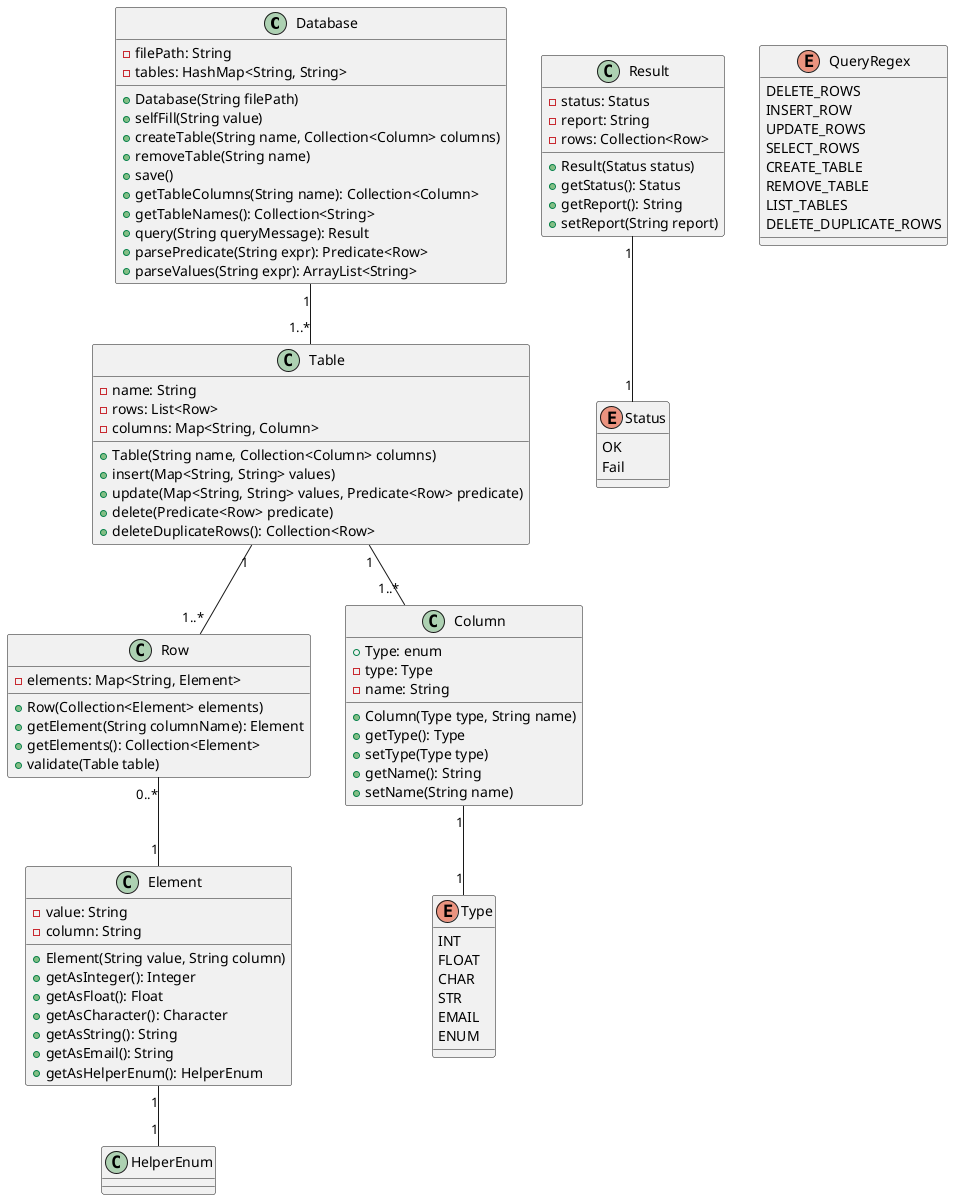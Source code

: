 @startuml

class Database {
    - filePath: String
    - tables: HashMap<String, String>
    
    + Database(String filePath)
    + selfFill(String value)
    + createTable(String name, Collection<Column> columns)
    + removeTable(String name)
    + save()
    + getTableColumns(String name): Collection<Column>
    + getTableNames(): Collection<String>
    + query(String queryMessage): Result
    + parsePredicate(String expr): Predicate<Row>
    + parseValues(String expr): ArrayList<String>
}

class Table {
    - name: String
    - rows: List<Row>
    - columns: Map<String, Column>
    
    + Table(String name, Collection<Column> columns)
    + insert(Map<String, String> values)
    + update(Map<String, String> values, Predicate<Row> predicate)
    + delete(Predicate<Row> predicate)
    ' + select(Collection<Column> columns, Predicate<Row> predicate): Collection<Row>
    ' + getColumn(String name): Column
    ' + getColumns(): Collection<Column>
    + deleteDuplicateRows(): Collection<Row>
}

class Row {
    - elements: Map<String, Element>
    
    + Row(Collection<Element> elements)
    + getElement(String columnName): Element
    + getElements(): Collection<Element>
    + validate(Table table)
}

class Column {
    + Type: enum
    - type: Type
    - name: String
    
    + Column(Type type, String name)
    + getType(): Type
    + setType(Type type)
    + getName(): String
    + setName(String name)
}

class Element {
    - value: String
    - column: String
    
    + Element(String value, String column)
    + getAsInteger(): Integer
    + getAsFloat(): Float
    + getAsCharacter(): Character
    + getAsString(): String
    + getAsEmail(): String
    + getAsHelperEnum(): HelperEnum
}

enum Type {
    INT
    FLOAT
    CHAR
    STR
    EMAIL
    ENUM
}

class Result {
    - status: Status
    - report: String
    - rows: Collection<Row>
    
    + Result(Status status)
    + getStatus(): Status
    + getReport(): String
    + setReport(String report)
}

enum Status {
    OK
    Fail
}

enum QueryRegex {
    DELETE_ROWS
    INSERT_ROW
    UPDATE_ROWS
    SELECT_ROWS
    CREATE_TABLE
    REMOVE_TABLE
    LIST_TABLES
    DELETE_DUPLICATE_ROWS
}

' class HelperEnum {
'     - enums: Map<String, Integer>
    
'     + HelperEnum(ArrayList<String> keys, ArrayList<Integer> values)
' }

Database "1" -- "1..*" Table
Table "1" -- "1..*" Row
Table "1" -- "1..*" Column
Row "0..*" -- "1" Element
Column "1" -- "1" Type
Result "1" -- "1" Status
Element "1" -- "1" HelperEnum

@enduml
